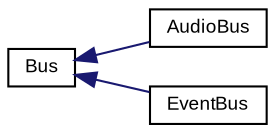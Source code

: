 digraph G
{
  bgcolor="transparent";
  edge [fontname="Arial",fontsize="9",labelfontname="Arial",labelfontsize="9"];
  node [fontname="Arial",fontsize="9",shape=record];
  rankdir=LR;
  Node1 [label="Bus",height=0.2,width=0.4,color="black",URL="$classSteinberg_1_1Vst_1_1Bus.html",tooltip="Basic Bus object."];
  Node1 -> Node2 [dir=back,color="midnightblue",fontsize="9",style="solid",fontname="Arial"];
  Node2 [label="AudioBus",height=0.2,width=0.4,color="black",URL="$classSteinberg_1_1Vst_1_1AudioBus.html",tooltip="Description of an Audio Bus."];
  Node1 -> Node3 [dir=back,color="midnightblue",fontsize="9",style="solid",fontname="Arial"];
  Node3 [label="EventBus",height=0.2,width=0.4,color="black",URL="$classSteinberg_1_1Vst_1_1EventBus.html",tooltip="Description of an Event Bus."];
}
